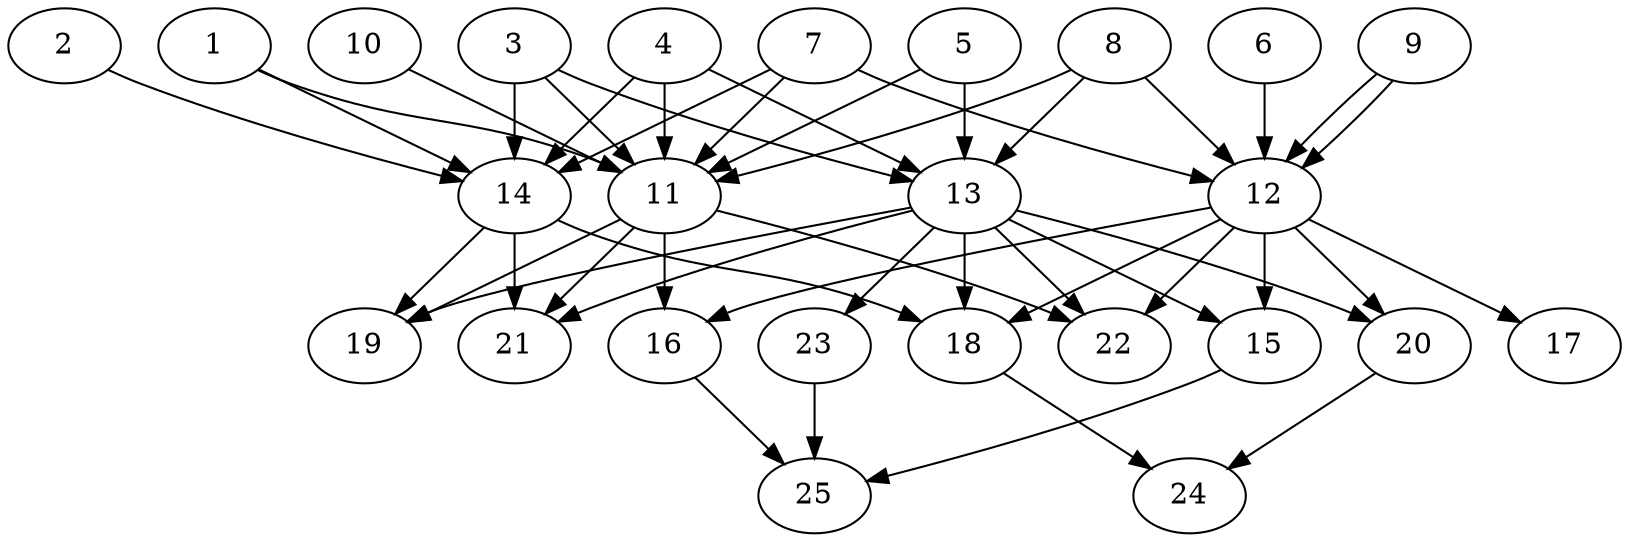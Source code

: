 // DAG automatically generated by daggen at Thu Oct  3 14:00:40 2019
// ./daggen --dot -n 25 --ccr 0.4 --fat 0.7 --regular 0.5 --density 0.7 --mindata 5242880 --maxdata 52428800 
digraph G {
  1 [size="70704640", alpha="0.20", expect_size="28281856"] 
  1 -> 11 [size ="28281856"]
  1 -> 14 [size ="28281856"]
  2 [size="90112000", alpha="0.01", expect_size="36044800"] 
  2 -> 14 [size ="36044800"]
  3 [size="25216000", alpha="0.17", expect_size="10086400"] 
  3 -> 11 [size ="10086400"]
  3 -> 13 [size ="10086400"]
  3 -> 14 [size ="10086400"]
  4 [size="81633280", alpha="0.17", expect_size="32653312"] 
  4 -> 11 [size ="32653312"]
  4 -> 13 [size ="32653312"]
  4 -> 14 [size ="32653312"]
  5 [size="112627200", alpha="0.04", expect_size="45050880"] 
  5 -> 11 [size ="45050880"]
  5 -> 13 [size ="45050880"]
  6 [size="92300800", alpha="0.09", expect_size="36920320"] 
  6 -> 12 [size ="36920320"]
  7 [size="69596160", alpha="0.06", expect_size="27838464"] 
  7 -> 11 [size ="27838464"]
  7 -> 12 [size ="27838464"]
  7 -> 14 [size ="27838464"]
  8 [size="25118720", alpha="0.00", expect_size="10047488"] 
  8 -> 11 [size ="10047488"]
  8 -> 12 [size ="10047488"]
  8 -> 13 [size ="10047488"]
  9 [size="58961920", alpha="0.05", expect_size="23584768"] 
  9 -> 12 [size ="23584768"]
  9 -> 12 [size ="23584768"]
  10 [size="16663040", alpha="0.15", expect_size="6665216"] 
  10 -> 11 [size ="6665216"]
  11 [size="72540160", alpha="0.15", expect_size="29016064"] 
  11 -> 16 [size ="29016064"]
  11 -> 19 [size ="29016064"]
  11 -> 21 [size ="29016064"]
  11 -> 22 [size ="29016064"]
  12 [size="70320640", alpha="0.17", expect_size="28128256"] 
  12 -> 15 [size ="28128256"]
  12 -> 16 [size ="28128256"]
  12 -> 17 [size ="28128256"]
  12 -> 18 [size ="28128256"]
  12 -> 20 [size ="28128256"]
  12 -> 22 [size ="28128256"]
  13 [size="77895680", alpha="0.05", expect_size="31158272"] 
  13 -> 15 [size ="31158272"]
  13 -> 18 [size ="31158272"]
  13 -> 19 [size ="31158272"]
  13 -> 20 [size ="31158272"]
  13 -> 21 [size ="31158272"]
  13 -> 22 [size ="31158272"]
  13 -> 23 [size ="31158272"]
  14 [size="61148160", alpha="0.06", expect_size="24459264"] 
  14 -> 18 [size ="24459264"]
  14 -> 19 [size ="24459264"]
  14 -> 21 [size ="24459264"]
  15 [size="42447360", alpha="0.01", expect_size="16978944"] 
  15 -> 25 [size ="16978944"]
  16 [size="67228160", alpha="0.18", expect_size="26891264"] 
  16 -> 25 [size ="26891264"]
  17 [size="122344960", alpha="0.09", expect_size="48937984"] 
  18 [size="37903360", alpha="0.10", expect_size="15161344"] 
  18 -> 24 [size ="15161344"]
  19 [size="38497280", alpha="0.08", expect_size="15398912"] 
  20 [size="65351680", alpha="0.07", expect_size="26140672"] 
  20 -> 24 [size ="26140672"]
  21 [size="33966080", alpha="0.16", expect_size="13586432"] 
  22 [size="123571200", alpha="0.18", expect_size="49428480"] 
  23 [size="103080960", alpha="0.01", expect_size="41232384"] 
  23 -> 25 [size ="41232384"]
  24 [size="17315840", alpha="0.17", expect_size="6926336"] 
  25 [size="51192320", alpha="0.09", expect_size="20476928"] 
}
